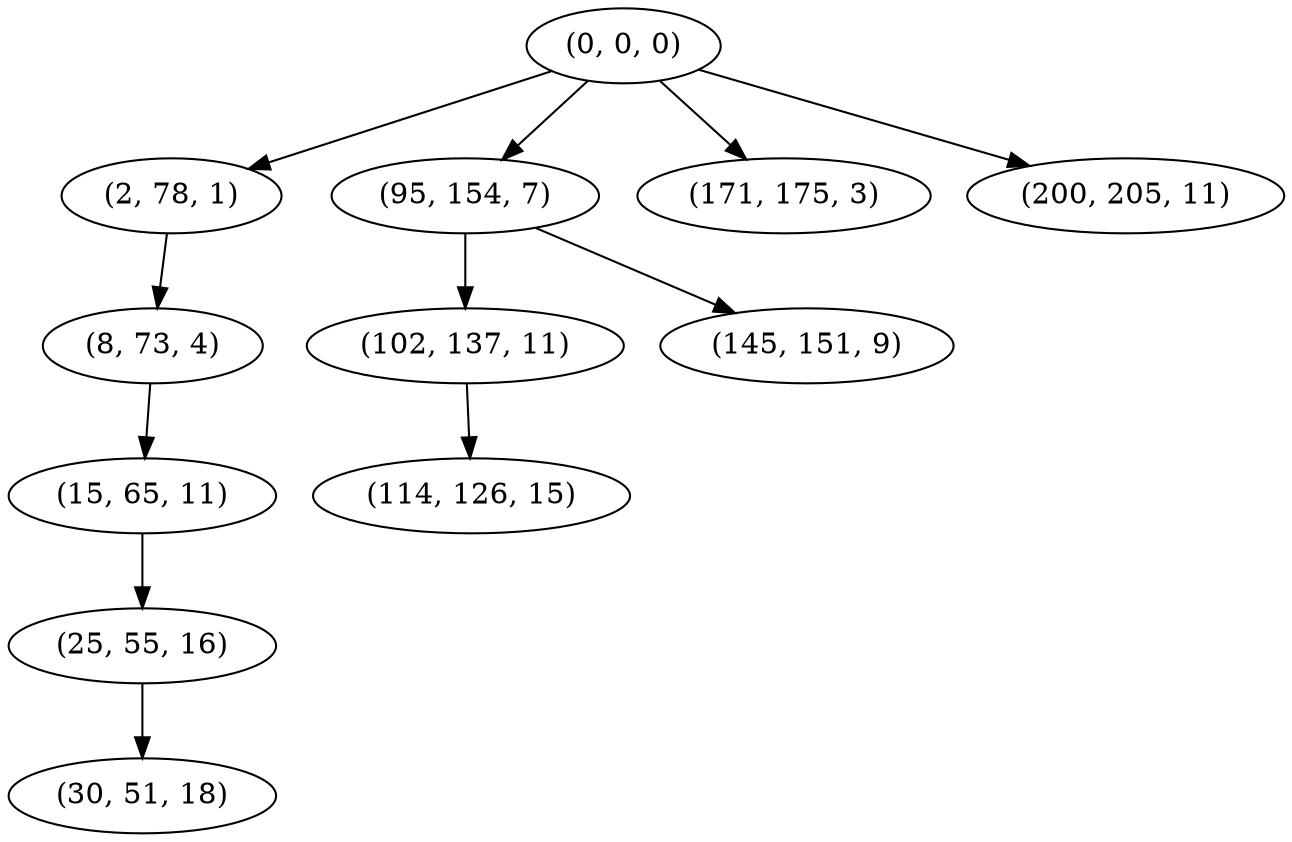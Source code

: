 digraph tree {
    "(0, 0, 0)";
    "(2, 78, 1)";
    "(8, 73, 4)";
    "(15, 65, 11)";
    "(25, 55, 16)";
    "(30, 51, 18)";
    "(95, 154, 7)";
    "(102, 137, 11)";
    "(114, 126, 15)";
    "(145, 151, 9)";
    "(171, 175, 3)";
    "(200, 205, 11)";
    "(0, 0, 0)" -> "(2, 78, 1)";
    "(0, 0, 0)" -> "(95, 154, 7)";
    "(0, 0, 0)" -> "(171, 175, 3)";
    "(0, 0, 0)" -> "(200, 205, 11)";
    "(2, 78, 1)" -> "(8, 73, 4)";
    "(8, 73, 4)" -> "(15, 65, 11)";
    "(15, 65, 11)" -> "(25, 55, 16)";
    "(25, 55, 16)" -> "(30, 51, 18)";
    "(95, 154, 7)" -> "(102, 137, 11)";
    "(95, 154, 7)" -> "(145, 151, 9)";
    "(102, 137, 11)" -> "(114, 126, 15)";
}
